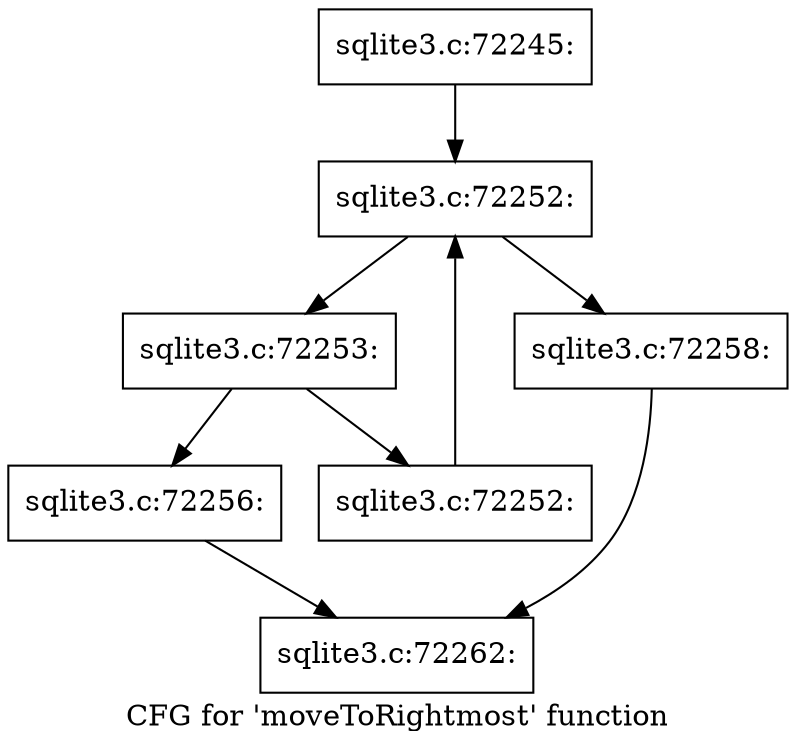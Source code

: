 digraph "CFG for 'moveToRightmost' function" {
	label="CFG for 'moveToRightmost' function";

	Node0x55c0f8036130 [shape=record,label="{sqlite3.c:72245:}"];
	Node0x55c0f8036130 -> Node0x55c0f803aec0;
	Node0x55c0f803aec0 [shape=record,label="{sqlite3.c:72252:}"];
	Node0x55c0f803aec0 -> Node0x55c0f803b640;
	Node0x55c0f803aec0 -> Node0x55c0f803afb0;
	Node0x55c0f803b640 [shape=record,label="{sqlite3.c:72253:}"];
	Node0x55c0f803b640 -> Node0x55c0f803c7b0;
	Node0x55c0f803b640 -> Node0x55c0f803c800;
	Node0x55c0f803c7b0 [shape=record,label="{sqlite3.c:72256:}"];
	Node0x55c0f803c7b0 -> Node0x55c0f80362b0;
	Node0x55c0f803c800 [shape=record,label="{sqlite3.c:72252:}"];
	Node0x55c0f803c800 -> Node0x55c0f803aec0;
	Node0x55c0f803afb0 [shape=record,label="{sqlite3.c:72258:}"];
	Node0x55c0f803afb0 -> Node0x55c0f80362b0;
	Node0x55c0f80362b0 [shape=record,label="{sqlite3.c:72262:}"];
}
